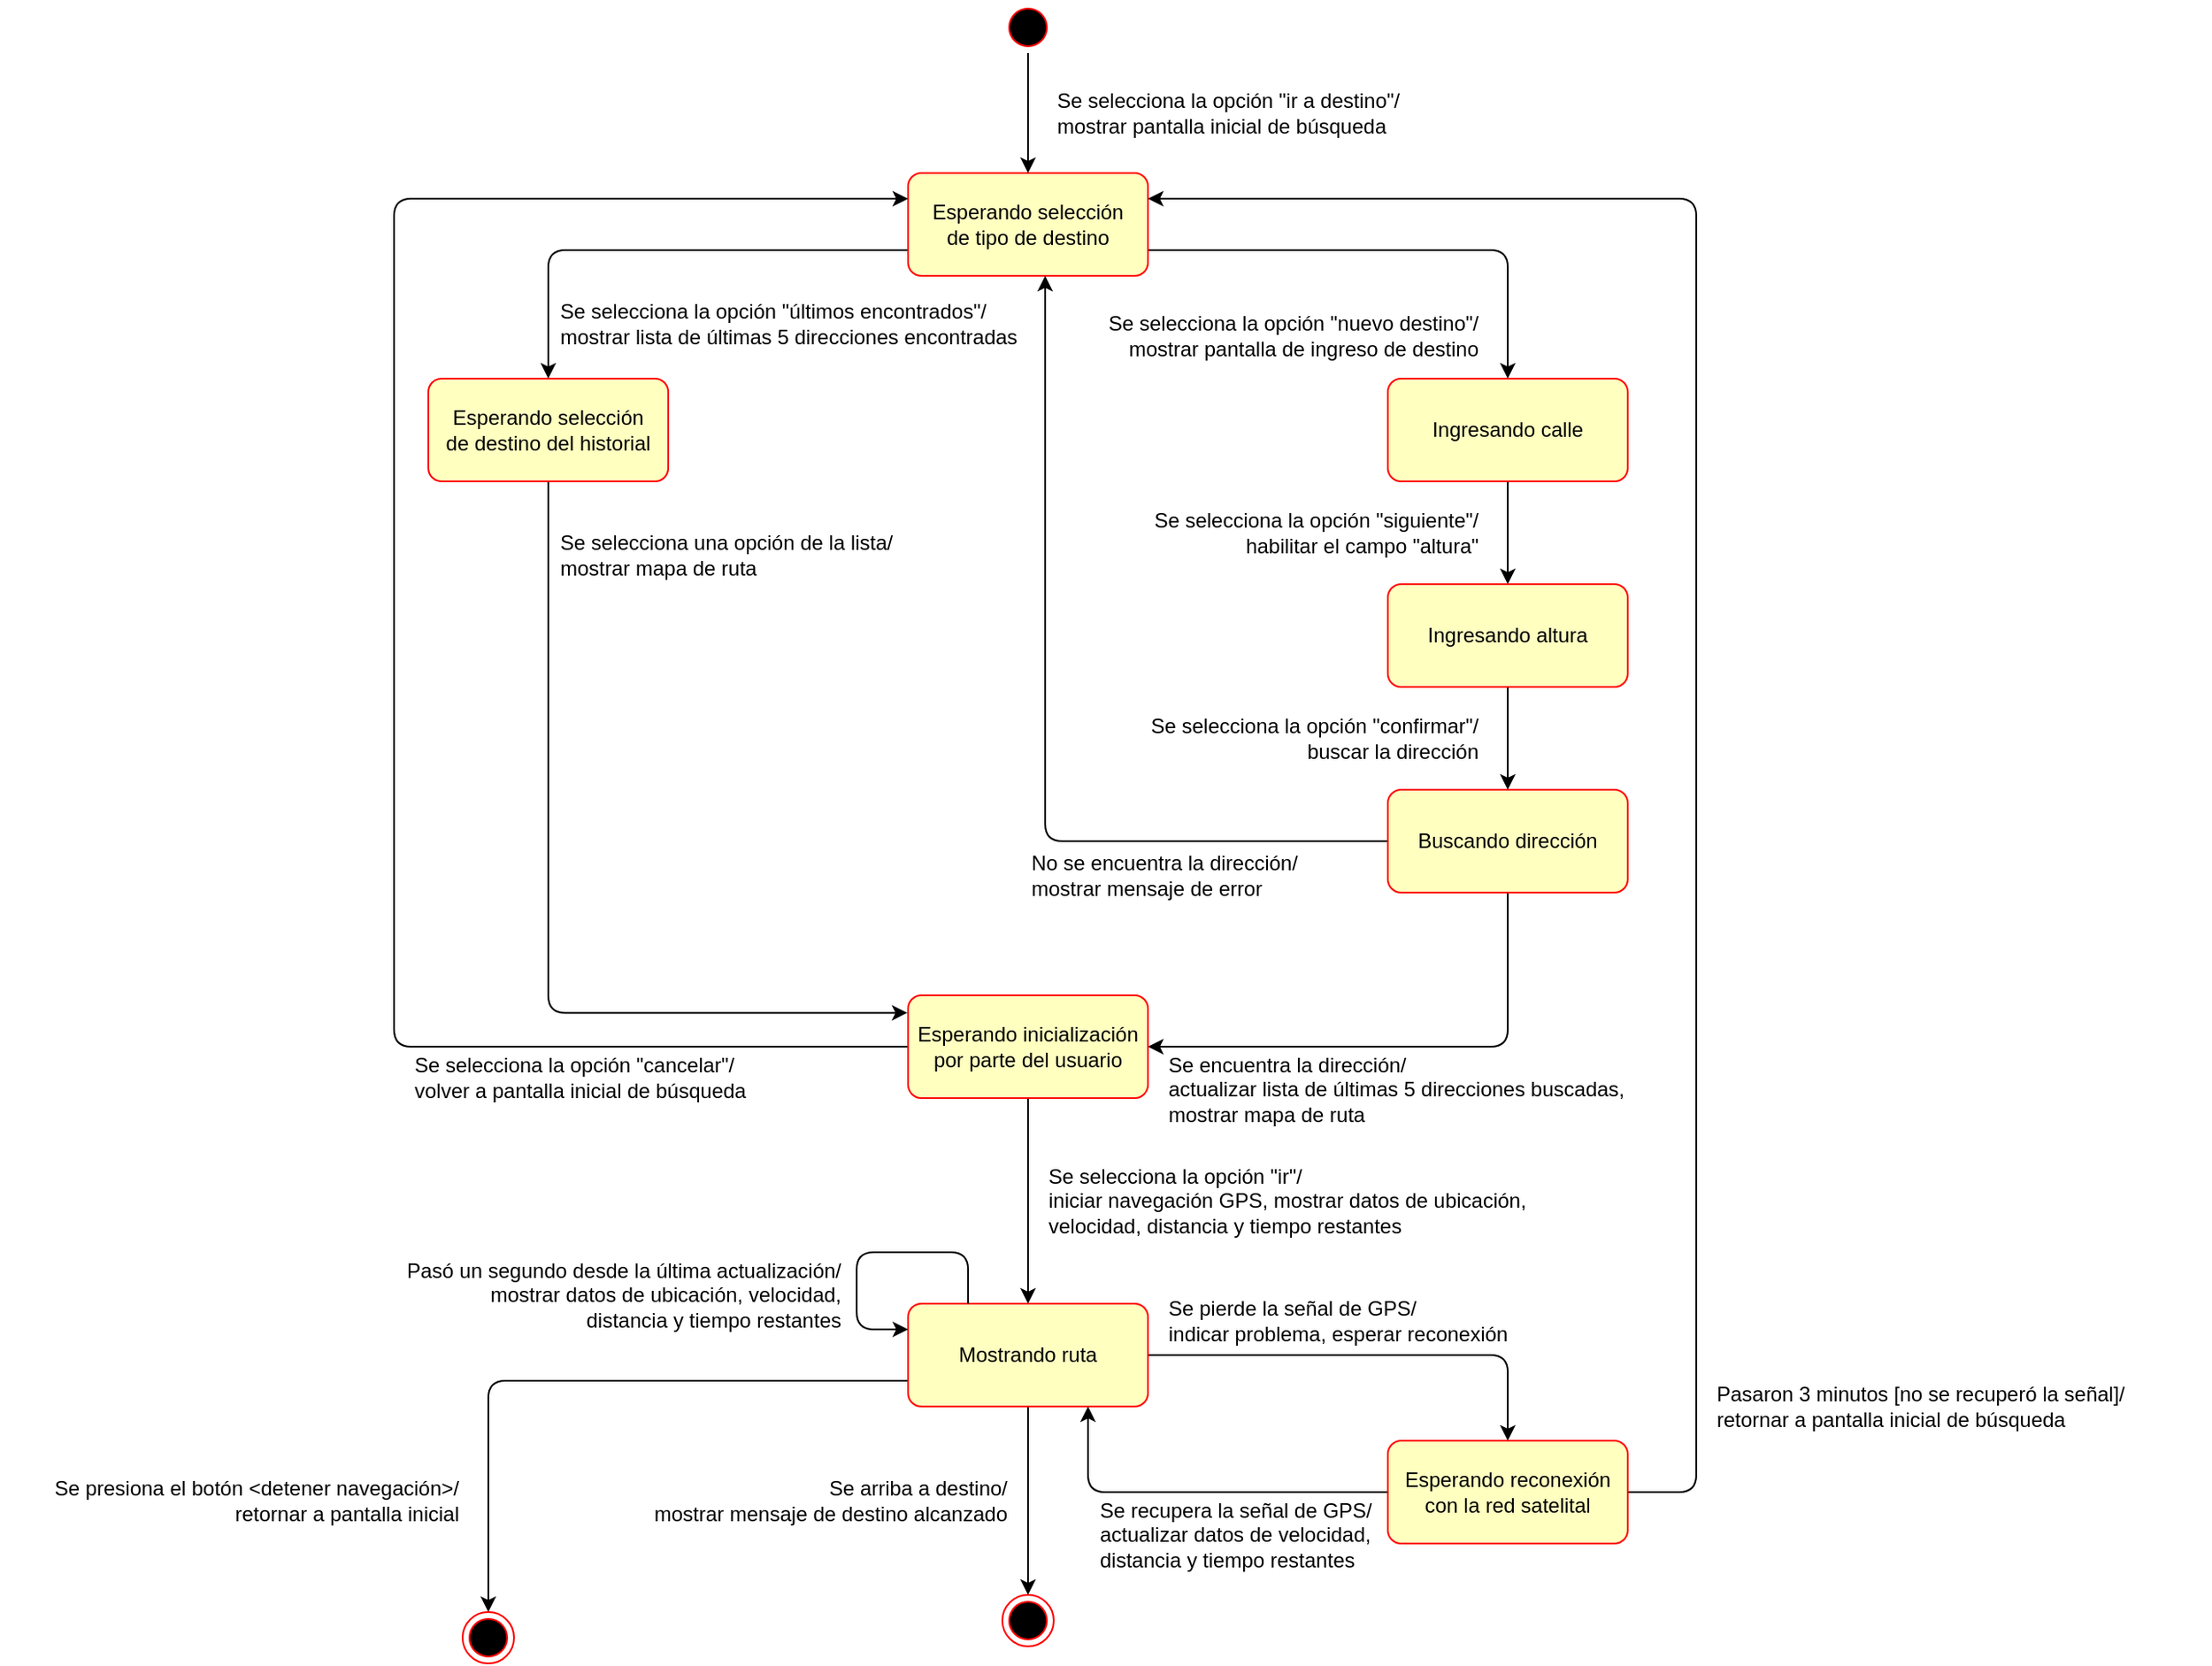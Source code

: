 <mxfile version="13.8.0" type="github">
  <diagram id="p_yJs_PU4BblGnHtxme5" name="Page-1">
    <mxGraphModel dx="1581" dy="757" grid="1" gridSize="10" guides="1" tooltips="1" connect="1" arrows="1" fold="1" page="1" pageScale="1" pageWidth="850" pageHeight="1100" math="0" shadow="0">
      <root>
        <mxCell id="0" />
        <mxCell id="1" parent="0" />
        <mxCell id="P3BfVfnYGwRnjwojywNf-16" style="edgeStyle=orthogonalEdgeStyle;orthogonalLoop=1;jettySize=auto;html=1;entryX=0.5;entryY=0;entryDx=0;entryDy=0;exitX=1;exitY=0.75;exitDx=0;exitDy=0;rounded=1;" edge="1" parent="1" source="P3BfVfnYGwRnjwojywNf-3" target="P3BfVfnYGwRnjwojywNf-11">
          <mxGeometry relative="1" as="geometry">
            <Array as="points">
              <mxPoint x="680" y="245" />
            </Array>
          </mxGeometry>
        </mxCell>
        <mxCell id="P3BfVfnYGwRnjwojywNf-21" style="edgeStyle=orthogonalEdgeStyle;orthogonalLoop=1;jettySize=auto;html=1;entryX=0.5;entryY=0;entryDx=0;entryDy=0;exitX=0;exitY=0.75;exitDx=0;exitDy=0;rounded=1;" edge="1" parent="1" source="P3BfVfnYGwRnjwojywNf-3" target="P3BfVfnYGwRnjwojywNf-10">
          <mxGeometry relative="1" as="geometry">
            <Array as="points">
              <mxPoint x="120" y="245" />
            </Array>
          </mxGeometry>
        </mxCell>
        <mxCell id="P3BfVfnYGwRnjwojywNf-3" value="&lt;div&gt;Esperando selección&lt;/div&gt;&lt;div&gt;de tipo de destino&lt;br&gt;&lt;/div&gt;" style="rounded=1;whiteSpace=wrap;html=1;arcSize=13;fontColor=#000000;fillColor=#ffffc0;strokeColor=#ff0000;" vertex="1" parent="1">
          <mxGeometry x="330" y="200" width="140" height="60" as="geometry" />
        </mxCell>
        <mxCell id="P3BfVfnYGwRnjwojywNf-7" style="edgeStyle=orthogonalEdgeStyle;rounded=0;orthogonalLoop=1;jettySize=auto;html=1;entryX=0.5;entryY=0;entryDx=0;entryDy=0;" edge="1" parent="1" source="P3BfVfnYGwRnjwojywNf-5" target="P3BfVfnYGwRnjwojywNf-3">
          <mxGeometry relative="1" as="geometry" />
        </mxCell>
        <mxCell id="P3BfVfnYGwRnjwojywNf-5" value="" style="ellipse;html=1;shape=startState;fillColor=#000000;strokeColor=#ff0000;" vertex="1" parent="1">
          <mxGeometry x="385" y="100" width="30" height="30" as="geometry" />
        </mxCell>
        <mxCell id="P3BfVfnYGwRnjwojywNf-20" style="edgeStyle=orthogonalEdgeStyle;orthogonalLoop=1;jettySize=auto;html=1;rounded=1;entryX=-0.003;entryY=0.17;entryDx=0;entryDy=0;entryPerimeter=0;" edge="1" parent="1" source="P3BfVfnYGwRnjwojywNf-10" target="P3BfVfnYGwRnjwojywNf-14">
          <mxGeometry relative="1" as="geometry">
            <mxPoint x="300" y="690" as="targetPoint" />
            <Array as="points">
              <mxPoint x="120" y="690" />
            </Array>
          </mxGeometry>
        </mxCell>
        <mxCell id="P3BfVfnYGwRnjwojywNf-10" value="&lt;div&gt;Esperando selección&lt;/div&gt;&lt;div&gt;de destino del historial&lt;br&gt;&lt;/div&gt;" style="rounded=1;whiteSpace=wrap;html=1;arcSize=13;fontColor=#000000;fillColor=#ffffc0;strokeColor=#ff0000;" vertex="1" parent="1">
          <mxGeometry x="50" y="320" width="140" height="60" as="geometry" />
        </mxCell>
        <mxCell id="P3BfVfnYGwRnjwojywNf-17" style="edgeStyle=orthogonalEdgeStyle;rounded=0;orthogonalLoop=1;jettySize=auto;html=1;entryX=0.5;entryY=0;entryDx=0;entryDy=0;" edge="1" parent="1" source="P3BfVfnYGwRnjwojywNf-11" target="P3BfVfnYGwRnjwojywNf-12">
          <mxGeometry relative="1" as="geometry" />
        </mxCell>
        <mxCell id="P3BfVfnYGwRnjwojywNf-11" value="Ingresando calle" style="rounded=1;whiteSpace=wrap;html=1;arcSize=13;fontColor=#000000;fillColor=#ffffc0;strokeColor=#ff0000;" vertex="1" parent="1">
          <mxGeometry x="610" y="320" width="140" height="60" as="geometry" />
        </mxCell>
        <mxCell id="P3BfVfnYGwRnjwojywNf-18" style="edgeStyle=orthogonalEdgeStyle;rounded=0;orthogonalLoop=1;jettySize=auto;html=1;entryX=0.5;entryY=0;entryDx=0;entryDy=0;" edge="1" parent="1" source="P3BfVfnYGwRnjwojywNf-12" target="P3BfVfnYGwRnjwojywNf-13">
          <mxGeometry relative="1" as="geometry" />
        </mxCell>
        <mxCell id="P3BfVfnYGwRnjwojywNf-12" value="Ingresando altura" style="rounded=1;whiteSpace=wrap;html=1;arcSize=13;fontColor=#000000;fillColor=#ffffc0;strokeColor=#ff0000;" vertex="1" parent="1">
          <mxGeometry x="610" y="440" width="140" height="60" as="geometry" />
        </mxCell>
        <mxCell id="P3BfVfnYGwRnjwojywNf-19" style="edgeStyle=orthogonalEdgeStyle;orthogonalLoop=1;jettySize=auto;html=1;entryX=1;entryY=0.5;entryDx=0;entryDy=0;rounded=1;" edge="1" parent="1" source="P3BfVfnYGwRnjwojywNf-13" target="P3BfVfnYGwRnjwojywNf-14">
          <mxGeometry relative="1" as="geometry">
            <Array as="points">
              <mxPoint x="680" y="710" />
            </Array>
          </mxGeometry>
        </mxCell>
        <mxCell id="P3BfVfnYGwRnjwojywNf-39" style="edgeStyle=orthogonalEdgeStyle;rounded=1;orthogonalLoop=1;jettySize=auto;html=1;" edge="1" parent="1" source="P3BfVfnYGwRnjwojywNf-13">
          <mxGeometry relative="1" as="geometry">
            <mxPoint x="410" y="260" as="targetPoint" />
            <Array as="points">
              <mxPoint x="410" y="590" />
              <mxPoint x="410" y="260" />
            </Array>
          </mxGeometry>
        </mxCell>
        <mxCell id="P3BfVfnYGwRnjwojywNf-13" value="Buscando dirección" style="rounded=1;whiteSpace=wrap;html=1;arcSize=13;fontColor=#000000;fillColor=#ffffc0;strokeColor=#ff0000;" vertex="1" parent="1">
          <mxGeometry x="610" y="560" width="140" height="60" as="geometry" />
        </mxCell>
        <mxCell id="P3BfVfnYGwRnjwojywNf-22" style="edgeStyle=orthogonalEdgeStyle;rounded=0;orthogonalLoop=1;jettySize=auto;html=1;entryX=0.5;entryY=0;entryDx=0;entryDy=0;" edge="1" parent="1" source="P3BfVfnYGwRnjwojywNf-14" target="P3BfVfnYGwRnjwojywNf-15">
          <mxGeometry relative="1" as="geometry" />
        </mxCell>
        <mxCell id="P3BfVfnYGwRnjwojywNf-43" style="edgeStyle=orthogonalEdgeStyle;rounded=1;orthogonalLoop=1;jettySize=auto;html=1;entryX=0;entryY=0.25;entryDx=0;entryDy=0;" edge="1" parent="1" source="P3BfVfnYGwRnjwojywNf-14" target="P3BfVfnYGwRnjwojywNf-3">
          <mxGeometry relative="1" as="geometry">
            <Array as="points">
              <mxPoint x="30" y="710" />
              <mxPoint x="30" y="215" />
            </Array>
          </mxGeometry>
        </mxCell>
        <mxCell id="P3BfVfnYGwRnjwojywNf-14" value="&lt;div&gt;Esperando inicialización&lt;/div&gt;&lt;div&gt;por parte del usuario&lt;br&gt;&lt;/div&gt;" style="rounded=1;whiteSpace=wrap;html=1;arcSize=13;fontColor=#000000;fillColor=#ffffc0;strokeColor=#ff0000;" vertex="1" parent="1">
          <mxGeometry x="330" y="680" width="140" height="60" as="geometry" />
        </mxCell>
        <mxCell id="P3BfVfnYGwRnjwojywNf-24" style="edgeStyle=orthogonalEdgeStyle;orthogonalLoop=1;jettySize=auto;html=1;entryX=0.5;entryY=0;entryDx=0;entryDy=0;rounded=1;" edge="1" parent="1" source="P3BfVfnYGwRnjwojywNf-15" target="P3BfVfnYGwRnjwojywNf-23">
          <mxGeometry relative="1" as="geometry" />
        </mxCell>
        <mxCell id="P3BfVfnYGwRnjwojywNf-29" style="edgeStyle=orthogonalEdgeStyle;rounded=0;orthogonalLoop=1;jettySize=auto;html=1;" edge="1" parent="1" source="P3BfVfnYGwRnjwojywNf-15">
          <mxGeometry relative="1" as="geometry">
            <mxPoint x="400" y="1030" as="targetPoint" />
          </mxGeometry>
        </mxCell>
        <mxCell id="P3BfVfnYGwRnjwojywNf-32" style="edgeStyle=orthogonalEdgeStyle;rounded=1;orthogonalLoop=1;jettySize=auto;html=1;entryX=0.5;entryY=0;entryDx=0;entryDy=0;exitX=0;exitY=0.75;exitDx=0;exitDy=0;" edge="1" parent="1" source="P3BfVfnYGwRnjwojywNf-15" target="P3BfVfnYGwRnjwojywNf-31">
          <mxGeometry relative="1" as="geometry">
            <Array as="points">
              <mxPoint x="85" y="905" />
            </Array>
          </mxGeometry>
        </mxCell>
        <mxCell id="P3BfVfnYGwRnjwojywNf-15" value="Mostrando ruta" style="rounded=1;whiteSpace=wrap;html=1;arcSize=13;fontColor=#000000;fillColor=#ffffc0;strokeColor=#ff0000;" vertex="1" parent="1">
          <mxGeometry x="330" y="860" width="140" height="60" as="geometry" />
        </mxCell>
        <mxCell id="P3BfVfnYGwRnjwojywNf-26" style="edgeStyle=orthogonalEdgeStyle;orthogonalLoop=1;jettySize=auto;html=1;entryX=0.75;entryY=1;entryDx=0;entryDy=0;rounded=1;" edge="1" parent="1" source="P3BfVfnYGwRnjwojywNf-23" target="P3BfVfnYGwRnjwojywNf-15">
          <mxGeometry relative="1" as="geometry" />
        </mxCell>
        <mxCell id="P3BfVfnYGwRnjwojywNf-27" style="edgeStyle=orthogonalEdgeStyle;orthogonalLoop=1;jettySize=auto;html=1;entryX=1;entryY=0.25;entryDx=0;entryDy=0;rounded=1;" edge="1" parent="1" source="P3BfVfnYGwRnjwojywNf-23" target="P3BfVfnYGwRnjwojywNf-3">
          <mxGeometry relative="1" as="geometry">
            <Array as="points">
              <mxPoint x="790" y="970" />
              <mxPoint x="790" y="215" />
            </Array>
          </mxGeometry>
        </mxCell>
        <mxCell id="P3BfVfnYGwRnjwojywNf-23" value="&lt;div&gt;Esperando reconexión&lt;/div&gt;con la red satelital" style="rounded=1;whiteSpace=wrap;html=1;arcSize=13;fontColor=#000000;fillColor=#ffffc0;strokeColor=#ff0000;" vertex="1" parent="1">
          <mxGeometry x="610" y="940" width="140" height="60" as="geometry" />
        </mxCell>
        <mxCell id="P3BfVfnYGwRnjwojywNf-28" value="" style="ellipse;html=1;shape=endState;fillColor=#000000;strokeColor=#ff0000;" vertex="1" parent="1">
          <mxGeometry x="385" y="1030" width="30" height="30" as="geometry" />
        </mxCell>
        <mxCell id="P3BfVfnYGwRnjwojywNf-30" style="edgeStyle=orthogonalEdgeStyle;rounded=1;orthogonalLoop=1;jettySize=auto;html=1;entryX=0;entryY=0.25;entryDx=0;entryDy=0;" edge="1" parent="1" target="P3BfVfnYGwRnjwojywNf-15">
          <mxGeometry relative="1" as="geometry">
            <mxPoint x="365" y="860" as="sourcePoint" />
            <Array as="points">
              <mxPoint x="365" y="830" />
              <mxPoint x="300" y="830" />
              <mxPoint x="300" y="875" />
            </Array>
          </mxGeometry>
        </mxCell>
        <mxCell id="P3BfVfnYGwRnjwojywNf-31" value="" style="ellipse;html=1;shape=endState;fillColor=#000000;strokeColor=#ff0000;" vertex="1" parent="1">
          <mxGeometry x="70" y="1040" width="30" height="30" as="geometry" />
        </mxCell>
        <mxCell id="P3BfVfnYGwRnjwojywNf-33" value="&lt;div align=&quot;left&quot;&gt;Se selecciona la opción &quot;ir a destino&quot;/&lt;/div&gt;&lt;div align=&quot;left&quot;&gt;mostrar pantalla inicial de búsqueda&lt;br&gt;&lt;/div&gt;" style="text;html=1;strokeColor=none;fillColor=none;align=left;verticalAlign=middle;whiteSpace=wrap;rounded=0;" vertex="1" parent="1">
          <mxGeometry x="415" y="150" width="235" height="30" as="geometry" />
        </mxCell>
        <mxCell id="P3BfVfnYGwRnjwojywNf-34" value="&lt;div align=&quot;right&quot;&gt;Se selecciona la opción &quot;nuevo destino&quot;/&lt;/div&gt;&lt;div align=&quot;right&quot;&gt;mostrar pantalla de ingreso de destino&lt;br&gt;&lt;/div&gt;" style="text;html=1;strokeColor=none;fillColor=none;align=right;verticalAlign=middle;whiteSpace=wrap;rounded=0;" vertex="1" parent="1">
          <mxGeometry x="430" y="280" width="235" height="30" as="geometry" />
        </mxCell>
        <mxCell id="P3BfVfnYGwRnjwojywNf-35" value="&lt;div align=&quot;right&quot;&gt;Se selecciona la opción &quot;siguiente&quot;/&lt;/div&gt;&lt;div align=&quot;right&quot;&gt;habilitar el campo &quot;altura&quot;&lt;br&gt;&lt;/div&gt;" style="text;html=1;strokeColor=none;fillColor=none;align=right;verticalAlign=middle;whiteSpace=wrap;rounded=0;" vertex="1" parent="1">
          <mxGeometry x="430" y="390" width="235" height="40" as="geometry" />
        </mxCell>
        <mxCell id="P3BfVfnYGwRnjwojywNf-36" value="&lt;div align=&quot;right&quot;&gt;Se selecciona la opción &quot;confirmar&quot;/&lt;/div&gt;&lt;div align=&quot;right&quot;&gt;buscar la dirección&lt;br&gt;&lt;/div&gt;" style="text;html=1;strokeColor=none;fillColor=none;align=right;verticalAlign=middle;whiteSpace=wrap;rounded=0;" vertex="1" parent="1">
          <mxGeometry x="430" y="510" width="235" height="40" as="geometry" />
        </mxCell>
        <mxCell id="P3BfVfnYGwRnjwojywNf-37" value="&lt;div align=&quot;left&quot;&gt;Se encuentra la dirección/&lt;/div&gt;&lt;div align=&quot;left&quot;&gt;actualizar lista de últimas 5 direcciones buscadas,&lt;/div&gt;&lt;div align=&quot;left&quot;&gt;mostrar mapa de ruta&lt;br&gt;&lt;/div&gt;" style="text;html=1;strokeColor=none;fillColor=none;align=left;verticalAlign=middle;whiteSpace=wrap;rounded=0;" vertex="1" parent="1">
          <mxGeometry x="480" y="710" width="290" height="50" as="geometry" />
        </mxCell>
        <mxCell id="P3BfVfnYGwRnjwojywNf-40" value="&lt;div align=&quot;left&quot;&gt;No se encuentra la dirección/&lt;/div&gt;&lt;div align=&quot;left&quot;&gt;mostrar mensaje de error&lt;br&gt;&lt;/div&gt;" style="text;html=1;strokeColor=none;fillColor=none;align=left;verticalAlign=middle;whiteSpace=wrap;rounded=0;" vertex="1" parent="1">
          <mxGeometry x="400" y="590" width="235" height="40" as="geometry" />
        </mxCell>
        <mxCell id="P3BfVfnYGwRnjwojywNf-41" value="&lt;div align=&quot;left&quot;&gt;Se selecciona la opción &quot;ir&quot;/&lt;/div&gt;&lt;div&gt;iniciar navegación GPS, mostrar datos de ubicación, velocidad, distancia y tiempo restantes&lt;br&gt;&lt;/div&gt;" style="text;html=1;strokeColor=none;fillColor=none;align=left;verticalAlign=middle;whiteSpace=wrap;rounded=0;" vertex="1" parent="1">
          <mxGeometry x="410" y="780" width="290" height="40" as="geometry" />
        </mxCell>
        <mxCell id="P3BfVfnYGwRnjwojywNf-42" value="&lt;div align=&quot;left&quot;&gt;Se selecciona la opción &quot;cancelar&quot;/&lt;/div&gt;volver a pantalla inicial de búsqueda" style="text;html=1;strokeColor=none;fillColor=none;align=left;verticalAlign=middle;whiteSpace=wrap;rounded=0;" vertex="1" parent="1">
          <mxGeometry x="40" y="710" width="220" height="35" as="geometry" />
        </mxCell>
        <mxCell id="P3BfVfnYGwRnjwojywNf-44" value="&lt;div align=&quot;left&quot;&gt;Se selecciona la opción &quot;últimos encontrados&quot;/&lt;/div&gt;&lt;div align=&quot;left&quot;&gt;mostrar lista de últimas 5 direcciones encontradas&lt;br&gt;&lt;/div&gt;" style="text;html=1;strokeColor=none;fillColor=none;align=left;verticalAlign=middle;whiteSpace=wrap;rounded=0;" vertex="1" parent="1">
          <mxGeometry x="125" y="270" width="290" height="35" as="geometry" />
        </mxCell>
        <mxCell id="P3BfVfnYGwRnjwojywNf-45" value="&lt;div align=&quot;left&quot;&gt;Se selecciona una opción de la lista/&lt;/div&gt;&lt;div align=&quot;left&quot;&gt;mostrar mapa de ruta&lt;br&gt;&lt;/div&gt;" style="text;html=1;strokeColor=none;fillColor=none;align=left;verticalAlign=middle;whiteSpace=wrap;rounded=0;" vertex="1" parent="1">
          <mxGeometry x="125" y="405" width="290" height="35" as="geometry" />
        </mxCell>
        <mxCell id="P3BfVfnYGwRnjwojywNf-46" value="&lt;div align=&quot;right&quot;&gt;Pasó un segundo desde la última actualización/&lt;/div&gt;&lt;div align=&quot;right&quot;&gt;mostrar datos de ubicación, velocidad,&lt;/div&gt;&lt;div align=&quot;right&quot;&gt;distancia y tiempo restantes&lt;/div&gt;" style="text;html=1;strokeColor=none;fillColor=none;align=right;verticalAlign=middle;whiteSpace=wrap;rounded=0;" vertex="1" parent="1">
          <mxGeometry x="7.5" y="830" width="285" height="50" as="geometry" />
        </mxCell>
        <mxCell id="P3BfVfnYGwRnjwojywNf-47" value="&lt;div align=&quot;left&quot;&gt;Se pierde la señal de GPS/&lt;/div&gt;&lt;div align=&quot;left&quot;&gt;indicar problema, esperar reconexión&lt;br&gt;&lt;/div&gt;" style="text;html=1;strokeColor=none;fillColor=none;align=left;verticalAlign=middle;whiteSpace=wrap;rounded=0;" vertex="1" parent="1">
          <mxGeometry x="480" y="850" width="290" height="40" as="geometry" />
        </mxCell>
        <mxCell id="P3BfVfnYGwRnjwojywNf-48" value="&lt;div align=&quot;left&quot;&gt;Pasaron 3 minutos [no se recuperó la señal]/&lt;/div&gt;&lt;div align=&quot;left&quot;&gt;retornar a pantalla inicial de búsqueda&lt;br&gt;&lt;/div&gt;" style="text;html=1;strokeColor=none;fillColor=none;align=left;verticalAlign=middle;whiteSpace=wrap;rounded=0;" vertex="1" parent="1">
          <mxGeometry x="800" y="900" width="290" height="40" as="geometry" />
        </mxCell>
        <mxCell id="P3BfVfnYGwRnjwojywNf-49" value="&lt;div align=&quot;left&quot;&gt;Se recupera la señal de GPS/&lt;/div&gt;&lt;div align=&quot;left&quot;&gt;actualizar datos de velocidad,&lt;/div&gt;&lt;div align=&quot;left&quot;&gt;distancia y tiempo restantes&lt;br&gt;&lt;/div&gt;" style="text;html=1;strokeColor=none;fillColor=none;align=left;verticalAlign=middle;whiteSpace=wrap;rounded=0;" vertex="1" parent="1">
          <mxGeometry x="440" y="970" width="290" height="50" as="geometry" />
        </mxCell>
        <mxCell id="P3BfVfnYGwRnjwojywNf-50" value="&lt;div align=&quot;right&quot;&gt;Se arriba a destino/&lt;/div&gt;mostrar mensaje de destino alcanzado" style="text;html=1;strokeColor=none;fillColor=none;align=right;verticalAlign=middle;whiteSpace=wrap;rounded=0;" vertex="1" parent="1">
          <mxGeometry x="170" y="950" width="220" height="50" as="geometry" />
        </mxCell>
        <mxCell id="P3BfVfnYGwRnjwojywNf-51" value="&lt;div align=&quot;right&quot;&gt;Se presiona el botón &amp;lt;detener navegación&amp;gt;/&lt;/div&gt;retornar a pantalla inicial" style="text;html=1;strokeColor=none;fillColor=none;align=right;verticalAlign=middle;whiteSpace=wrap;rounded=0;" vertex="1" parent="1">
          <mxGeometry x="-200" y="950" width="270" height="50" as="geometry" />
        </mxCell>
      </root>
    </mxGraphModel>
  </diagram>
</mxfile>

